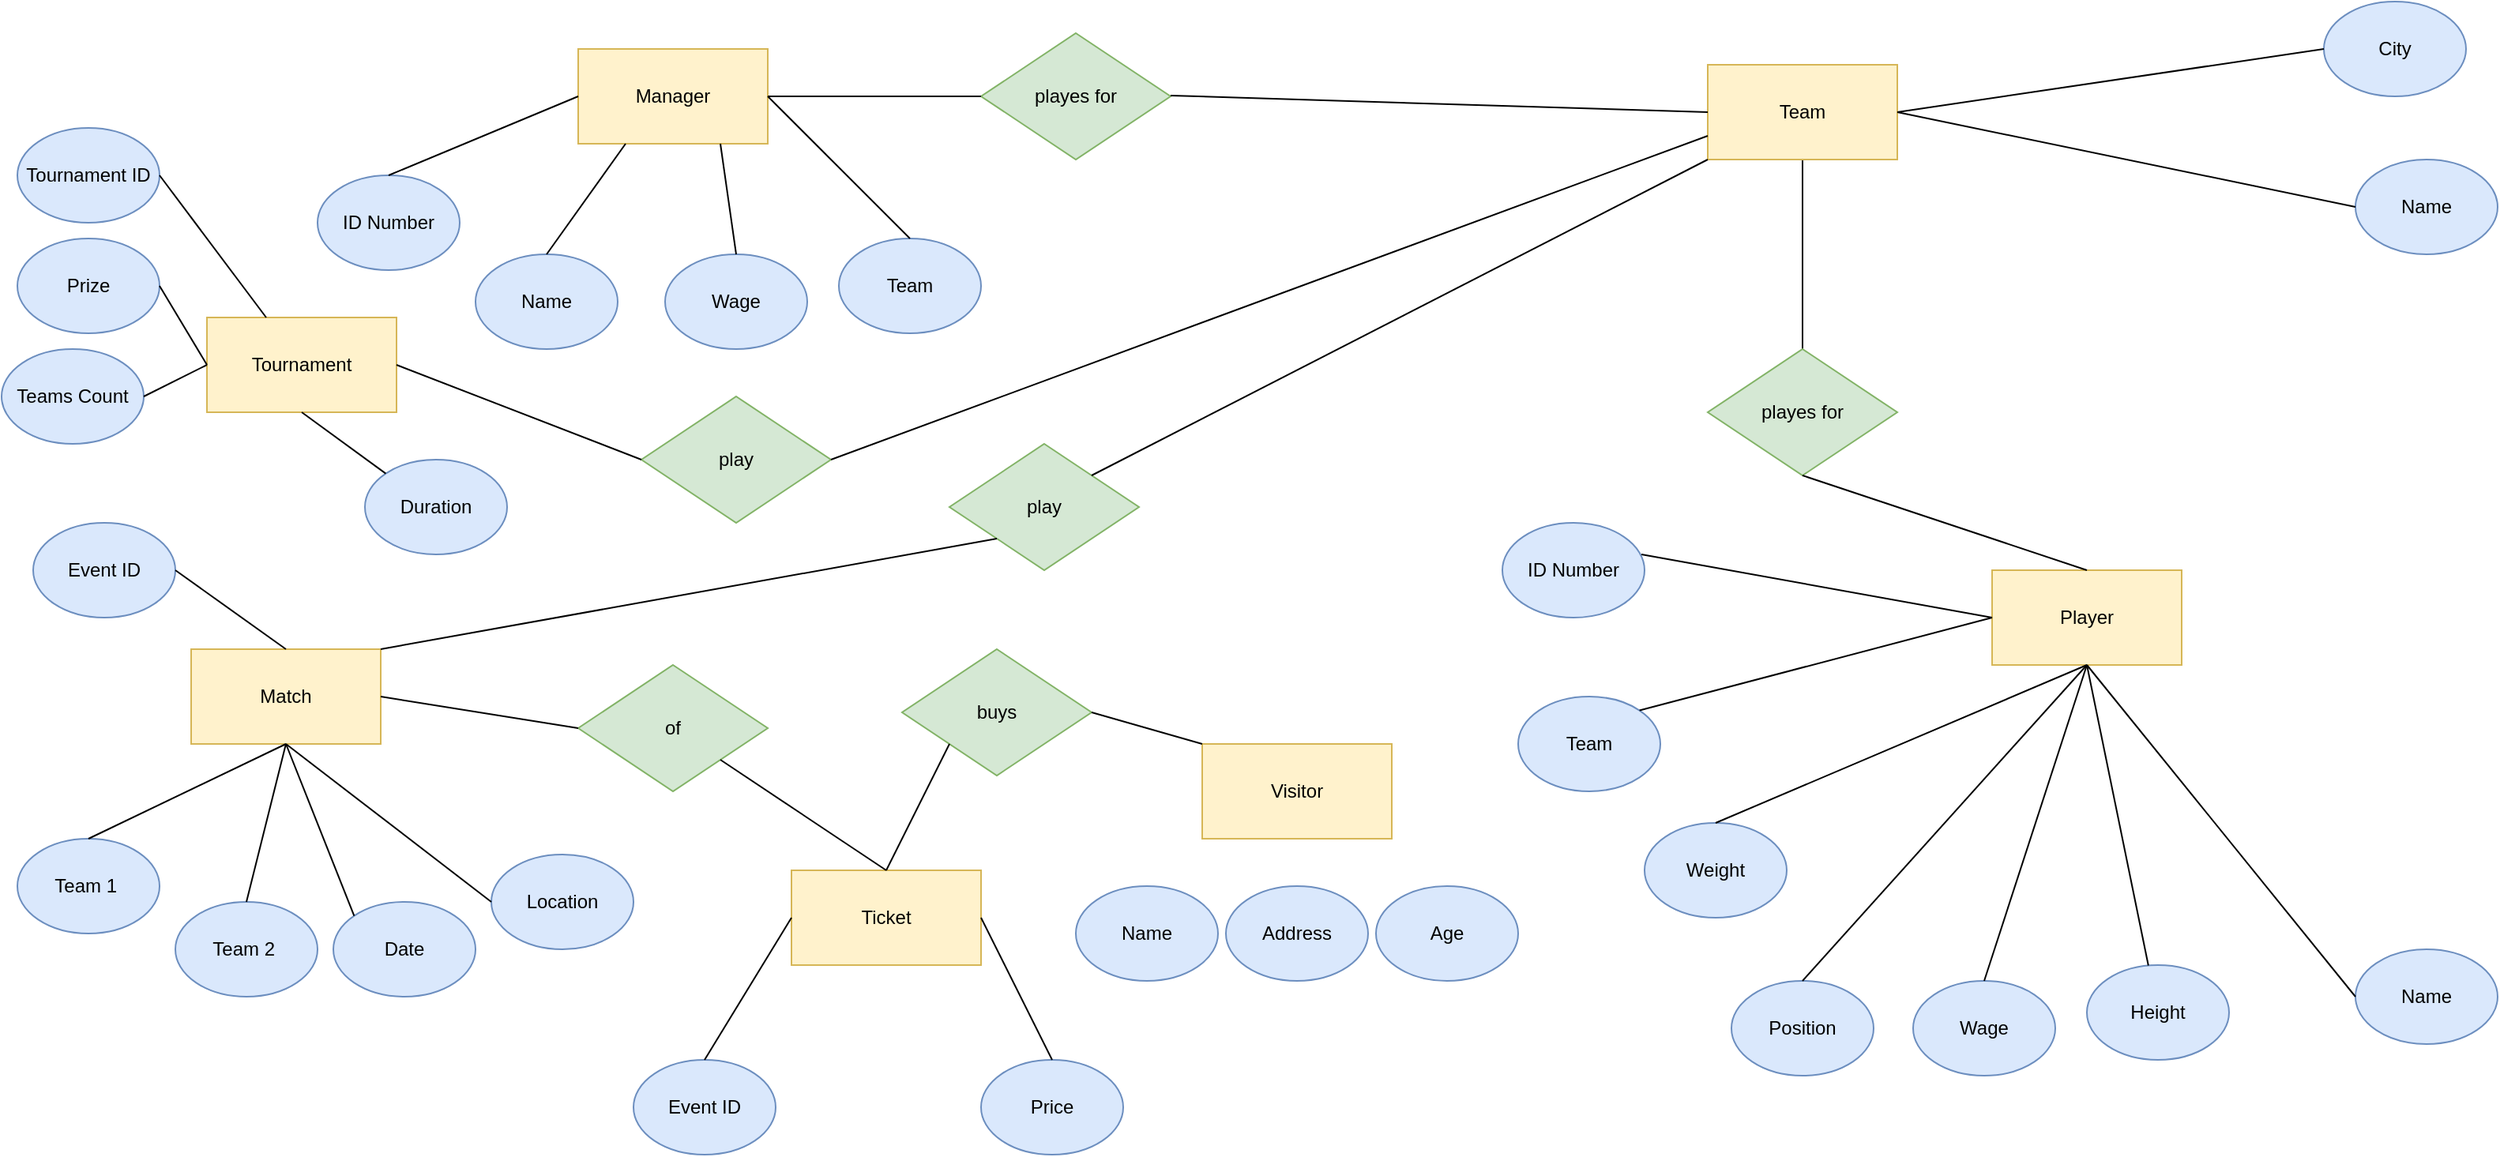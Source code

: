 <mxfile version="20.3.0" type="device"><diagram id="ygCyIAGL6WA9mk4CMVkt" name="Page-1"><mxGraphModel dx="2272" dy="865" grid="1" gridSize="10" guides="1" tooltips="1" connect="1" arrows="1" fold="1" page="1" pageScale="1" pageWidth="850" pageHeight="1100" math="0" shadow="0"><root><mxCell id="0"/><mxCell id="1" parent="0"/><mxCell id="O3fqLri64Uki2dP7jlco-20" style="edgeStyle=orthogonalEdgeStyle;rounded=0;orthogonalLoop=1;jettySize=auto;html=1;endArrow=none;endFill=0;" parent="1" source="O3fqLri64Uki2dP7jlco-9" target="O3fqLri64Uki2dP7jlco-18" edge="1"><mxGeometry relative="1" as="geometry"/></mxCell><mxCell id="O3fqLri64Uki2dP7jlco-9" value="Team" style="rounded=0;whiteSpace=wrap;html=1;fillColor=#fff2cc;strokeColor=#d6b656;" parent="1" vertex="1"><mxGeometry x="230" y="50" width="120" height="60" as="geometry"/></mxCell><mxCell id="O3fqLri64Uki2dP7jlco-11" value="City" style="ellipse;whiteSpace=wrap;html=1;fillColor=#dae8fc;strokeColor=#6c8ebf;" parent="1" vertex="1"><mxGeometry x="620" y="10" width="90" height="60" as="geometry"/></mxCell><mxCell id="O3fqLri64Uki2dP7jlco-12" value="Name" style="ellipse;whiteSpace=wrap;html=1;fillColor=#dae8fc;strokeColor=#6c8ebf;" parent="1" vertex="1"><mxGeometry x="640" y="110" width="90" height="60" as="geometry"/></mxCell><mxCell id="O3fqLri64Uki2dP7jlco-15" value="" style="endArrow=none;html=1;rounded=0;entryX=0;entryY=0.5;entryDx=0;entryDy=0;exitX=1;exitY=0.5;exitDx=0;exitDy=0;" parent="1" source="O3fqLri64Uki2dP7jlco-9" target="O3fqLri64Uki2dP7jlco-11" edge="1"><mxGeometry width="50" height="50" relative="1" as="geometry"><mxPoint x="400" y="360" as="sourcePoint"/><mxPoint x="450" y="310" as="targetPoint"/></mxGeometry></mxCell><mxCell id="O3fqLri64Uki2dP7jlco-16" value="" style="endArrow=none;html=1;rounded=0;exitX=1;exitY=0.5;exitDx=0;exitDy=0;entryX=0;entryY=0.5;entryDx=0;entryDy=0;" parent="1" source="O3fqLri64Uki2dP7jlco-9" target="O3fqLri64Uki2dP7jlco-12" edge="1"><mxGeometry width="50" height="50" relative="1" as="geometry"><mxPoint x="400" y="360" as="sourcePoint"/><mxPoint x="450" y="310" as="targetPoint"/></mxGeometry></mxCell><mxCell id="O3fqLri64Uki2dP7jlco-17" value="Player" style="rounded=0;whiteSpace=wrap;html=1;fillColor=#fff2cc;strokeColor=#d6b656;" parent="1" vertex="1"><mxGeometry x="410" y="370" width="120" height="60" as="geometry"/></mxCell><mxCell id="O3fqLri64Uki2dP7jlco-18" value="playes for" style="rhombus;whiteSpace=wrap;html=1;fillColor=#d5e8d4;strokeColor=#82b366;" parent="1" vertex="1"><mxGeometry x="230" y="230" width="120" height="80" as="geometry"/></mxCell><mxCell id="O3fqLri64Uki2dP7jlco-19" value="" style="endArrow=none;html=1;rounded=0;entryX=0.5;entryY=1;entryDx=0;entryDy=0;exitX=0.5;exitY=0;exitDx=0;exitDy=0;" parent="1" source="O3fqLri64Uki2dP7jlco-17" target="O3fqLri64Uki2dP7jlco-18" edge="1"><mxGeometry width="50" height="50" relative="1" as="geometry"><mxPoint x="400" y="360" as="sourcePoint"/><mxPoint x="450" y="310" as="targetPoint"/></mxGeometry></mxCell><mxCell id="O3fqLri64Uki2dP7jlco-21" value="ID Number" style="ellipse;whiteSpace=wrap;html=1;fillColor=#dae8fc;strokeColor=#6c8ebf;" parent="1" vertex="1"><mxGeometry x="100" y="340" width="90" height="60" as="geometry"/></mxCell><mxCell id="O3fqLri64Uki2dP7jlco-22" value="Team" style="ellipse;whiteSpace=wrap;html=1;fillColor=#dae8fc;strokeColor=#6c8ebf;" parent="1" vertex="1"><mxGeometry x="110" y="450" width="90" height="60" as="geometry"/></mxCell><mxCell id="O3fqLri64Uki2dP7jlco-23" value="Position" style="ellipse;whiteSpace=wrap;html=1;fillColor=#dae8fc;strokeColor=#6c8ebf;" parent="1" vertex="1"><mxGeometry x="245" y="630" width="90" height="60" as="geometry"/></mxCell><mxCell id="O3fqLri64Uki2dP7jlco-24" value="Weight" style="ellipse;whiteSpace=wrap;html=1;fillColor=#dae8fc;strokeColor=#6c8ebf;" parent="1" vertex="1"><mxGeometry x="190" y="530" width="90" height="60" as="geometry"/></mxCell><mxCell id="O3fqLri64Uki2dP7jlco-25" value="Height" style="ellipse;whiteSpace=wrap;html=1;fillColor=#dae8fc;strokeColor=#6c8ebf;" parent="1" vertex="1"><mxGeometry x="470" y="620" width="90" height="60" as="geometry"/></mxCell><mxCell id="O3fqLri64Uki2dP7jlco-26" value="Wage" style="ellipse;whiteSpace=wrap;html=1;fillColor=#dae8fc;strokeColor=#6c8ebf;" parent="1" vertex="1"><mxGeometry x="360" y="630" width="90" height="60" as="geometry"/></mxCell><mxCell id="O3fqLri64Uki2dP7jlco-27" value="Name" style="ellipse;whiteSpace=wrap;html=1;fillColor=#dae8fc;strokeColor=#6c8ebf;" parent="1" vertex="1"><mxGeometry x="640" y="610" width="90" height="60" as="geometry"/></mxCell><mxCell id="O3fqLri64Uki2dP7jlco-28" value="" style="endArrow=none;html=1;rounded=0;entryX=0;entryY=0.5;entryDx=0;entryDy=0;exitX=0.5;exitY=1;exitDx=0;exitDy=0;" parent="1" source="O3fqLri64Uki2dP7jlco-17" target="O3fqLri64Uki2dP7jlco-27" edge="1"><mxGeometry width="50" height="50" relative="1" as="geometry"><mxPoint x="400" y="360" as="sourcePoint"/><mxPoint x="450" y="310" as="targetPoint"/></mxGeometry></mxCell><mxCell id="O3fqLri64Uki2dP7jlco-29" value="" style="endArrow=none;html=1;rounded=0;entryX=0.5;entryY=1;entryDx=0;entryDy=0;exitX=0.5;exitY=0;exitDx=0;exitDy=0;" parent="1" source="O3fqLri64Uki2dP7jlco-23" target="O3fqLri64Uki2dP7jlco-17" edge="1"><mxGeometry width="50" height="50" relative="1" as="geometry"><mxPoint x="160" y="410" as="sourcePoint"/><mxPoint x="220" y="410" as="targetPoint"/></mxGeometry></mxCell><mxCell id="O3fqLri64Uki2dP7jlco-30" value="" style="endArrow=none;html=1;rounded=0;entryX=0.978;entryY=0.333;entryDx=0;entryDy=0;exitX=0;exitY=0.5;exitDx=0;exitDy=0;entryPerimeter=0;" parent="1" source="O3fqLri64Uki2dP7jlco-17" target="O3fqLri64Uki2dP7jlco-21" edge="1"><mxGeometry width="50" height="50" relative="1" as="geometry"><mxPoint x="165" y="480" as="sourcePoint"/><mxPoint x="100" y="440" as="targetPoint"/></mxGeometry></mxCell><mxCell id="O3fqLri64Uki2dP7jlco-31" value="" style="endArrow=none;html=1;rounded=0;entryX=1;entryY=0;entryDx=0;entryDy=0;exitX=0;exitY=0.5;exitDx=0;exitDy=0;" parent="1" source="O3fqLri64Uki2dP7jlco-17" target="O3fqLri64Uki2dP7jlco-22" edge="1"><mxGeometry width="50" height="50" relative="1" as="geometry"><mxPoint x="90" y="430" as="sourcePoint"/><mxPoint x="55" y="480" as="targetPoint"/></mxGeometry></mxCell><mxCell id="O3fqLri64Uki2dP7jlco-32" value="" style="endArrow=none;html=1;rounded=0;entryX=0.5;entryY=0;entryDx=0;entryDy=0;exitX=0.5;exitY=1;exitDx=0;exitDy=0;" parent="1" source="O3fqLri64Uki2dP7jlco-17" target="O3fqLri64Uki2dP7jlco-24" edge="1"><mxGeometry width="50" height="50" relative="1" as="geometry"><mxPoint x="100" y="440" as="sourcePoint"/><mxPoint x="55" y="560" as="targetPoint"/></mxGeometry></mxCell><mxCell id="O3fqLri64Uki2dP7jlco-33" value="" style="endArrow=none;html=1;rounded=0;entryX=0.5;entryY=0;entryDx=0;entryDy=0;exitX=0.5;exitY=1;exitDx=0;exitDy=0;" parent="1" source="O3fqLri64Uki2dP7jlco-17" target="O3fqLri64Uki2dP7jlco-26" edge="1"><mxGeometry width="50" height="50" relative="1" as="geometry"><mxPoint x="100" y="440" as="sourcePoint"/><mxPoint x="165" y="560" as="targetPoint"/></mxGeometry></mxCell><mxCell id="O3fqLri64Uki2dP7jlco-34" value="" style="endArrow=none;html=1;rounded=0;exitX=0.5;exitY=1;exitDx=0;exitDy=0;" parent="1" source="O3fqLri64Uki2dP7jlco-17" target="O3fqLri64Uki2dP7jlco-25" edge="1"><mxGeometry width="50" height="50" relative="1" as="geometry"><mxPoint x="100" y="440" as="sourcePoint"/><mxPoint x="275" y="560" as="targetPoint"/></mxGeometry></mxCell><mxCell id="O3fqLri64Uki2dP7jlco-36" value="Manager" style="rounded=0;whiteSpace=wrap;html=1;fillColor=#fff2cc;strokeColor=#d6b656;" parent="1" vertex="1"><mxGeometry x="-485" y="40" width="120" height="60" as="geometry"/></mxCell><mxCell id="O3fqLri64Uki2dP7jlco-37" value="ID Number" style="ellipse;whiteSpace=wrap;html=1;fillColor=#dae8fc;strokeColor=#6c8ebf;" parent="1" vertex="1"><mxGeometry x="-650" y="120" width="90" height="60" as="geometry"/></mxCell><mxCell id="O3fqLri64Uki2dP7jlco-38" value="" style="endArrow=none;html=1;rounded=0;entryX=0.5;entryY=0;entryDx=0;entryDy=0;exitX=0;exitY=0.5;exitDx=0;exitDy=0;" parent="1" source="O3fqLri64Uki2dP7jlco-36" target="O3fqLri64Uki2dP7jlco-37" edge="1"><mxGeometry width="50" height="50" relative="1" as="geometry"><mxPoint x="50" y="390" as="sourcePoint"/><mxPoint x="-121.98" y="379.98" as="targetPoint"/></mxGeometry></mxCell><mxCell id="O3fqLri64Uki2dP7jlco-39" value="Name" style="ellipse;whiteSpace=wrap;html=1;fillColor=#dae8fc;strokeColor=#6c8ebf;" parent="1" vertex="1"><mxGeometry x="-550" y="170" width="90" height="60" as="geometry"/></mxCell><mxCell id="O3fqLri64Uki2dP7jlco-40" value="" style="endArrow=none;html=1;rounded=0;exitX=0.5;exitY=0;exitDx=0;exitDy=0;entryX=0.25;entryY=1;entryDx=0;entryDy=0;" parent="1" source="O3fqLri64Uki2dP7jlco-39" target="O3fqLri64Uki2dP7jlco-36" edge="1"><mxGeometry width="50" height="50" relative="1" as="geometry"><mxPoint x="-210" y="360" as="sourcePoint"/><mxPoint x="-160" y="310" as="targetPoint"/></mxGeometry></mxCell><mxCell id="O3fqLri64Uki2dP7jlco-41" value="Wage" style="ellipse;whiteSpace=wrap;html=1;fillColor=#dae8fc;strokeColor=#6c8ebf;" parent="1" vertex="1"><mxGeometry x="-430" y="170" width="90" height="60" as="geometry"/></mxCell><mxCell id="O3fqLri64Uki2dP7jlco-42" value="" style="endArrow=none;html=1;rounded=0;exitX=0.5;exitY=0;exitDx=0;exitDy=0;entryX=0.75;entryY=1;entryDx=0;entryDy=0;" parent="1" source="O3fqLri64Uki2dP7jlco-41" target="O3fqLri64Uki2dP7jlco-36" edge="1"><mxGeometry width="50" height="50" relative="1" as="geometry"><mxPoint x="-210" y="360" as="sourcePoint"/><mxPoint x="-160" y="310" as="targetPoint"/></mxGeometry></mxCell><mxCell id="O3fqLri64Uki2dP7jlco-43" value="Team" style="ellipse;whiteSpace=wrap;html=1;fillColor=#dae8fc;strokeColor=#6c8ebf;" parent="1" vertex="1"><mxGeometry x="-320" y="160" width="90" height="60" as="geometry"/></mxCell><mxCell id="O3fqLri64Uki2dP7jlco-44" value="" style="endArrow=none;html=1;rounded=0;entryX=0.5;entryY=0;entryDx=0;entryDy=0;exitX=1;exitY=0.5;exitDx=0;exitDy=0;" parent="1" source="O3fqLri64Uki2dP7jlco-36" target="O3fqLri64Uki2dP7jlco-43" edge="1"><mxGeometry width="50" height="50" relative="1" as="geometry"><mxPoint x="-210" y="360" as="sourcePoint"/><mxPoint x="-160" y="310" as="targetPoint"/></mxGeometry></mxCell><mxCell id="O3fqLri64Uki2dP7jlco-45" value="playes for" style="rhombus;whiteSpace=wrap;html=1;fillColor=#d5e8d4;strokeColor=#82b366;" parent="1" vertex="1"><mxGeometry x="-230" y="30" width="120" height="80" as="geometry"/></mxCell><mxCell id="O3fqLri64Uki2dP7jlco-47" value="" style="endArrow=none;html=1;rounded=0;exitX=1;exitY=0.5;exitDx=0;exitDy=0;entryX=0;entryY=0.5;entryDx=0;entryDy=0;" parent="1" source="O3fqLri64Uki2dP7jlco-36" target="O3fqLri64Uki2dP7jlco-45" edge="1"><mxGeometry width="50" height="50" relative="1" as="geometry"><mxPoint x="-210" y="360" as="sourcePoint"/><mxPoint x="-160" y="310" as="targetPoint"/></mxGeometry></mxCell><mxCell id="O3fqLri64Uki2dP7jlco-48" value="" style="endArrow=none;html=1;rounded=0;exitX=1;exitY=0.5;exitDx=0;exitDy=0;entryX=0;entryY=0.5;entryDx=0;entryDy=0;" parent="1" target="O3fqLri64Uki2dP7jlco-9" edge="1"><mxGeometry width="50" height="50" relative="1" as="geometry"><mxPoint x="-110" y="69.5" as="sourcePoint"/><mxPoint x="-10" y="70" as="targetPoint"/></mxGeometry></mxCell><mxCell id="O3fqLri64Uki2dP7jlco-49" value="Match" style="rounded=0;whiteSpace=wrap;html=1;fillColor=#fff2cc;strokeColor=#d6b656;" parent="1" vertex="1"><mxGeometry x="-730" y="420" width="120" height="60" as="geometry"/></mxCell><mxCell id="O3fqLri64Uki2dP7jlco-50" value="Team 1&amp;nbsp;" style="ellipse;whiteSpace=wrap;html=1;fillColor=#dae8fc;strokeColor=#6c8ebf;" parent="1" vertex="1"><mxGeometry x="-840" y="540" width="90" height="60" as="geometry"/></mxCell><mxCell id="O3fqLri64Uki2dP7jlco-51" value="Team 2&amp;nbsp;" style="ellipse;whiteSpace=wrap;html=1;fillColor=#dae8fc;strokeColor=#6c8ebf;" parent="1" vertex="1"><mxGeometry x="-740" y="580" width="90" height="60" as="geometry"/></mxCell><mxCell id="O3fqLri64Uki2dP7jlco-52" value="Date" style="ellipse;whiteSpace=wrap;html=1;fillColor=#dae8fc;strokeColor=#6c8ebf;" parent="1" vertex="1"><mxGeometry x="-640" y="580" width="90" height="60" as="geometry"/></mxCell><mxCell id="O3fqLri64Uki2dP7jlco-53" value="Location" style="ellipse;whiteSpace=wrap;html=1;fillColor=#dae8fc;strokeColor=#6c8ebf;" parent="1" vertex="1"><mxGeometry x="-540" y="550" width="90" height="60" as="geometry"/></mxCell><mxCell id="O3fqLri64Uki2dP7jlco-54" value="Event ID" style="ellipse;whiteSpace=wrap;html=1;fillColor=#dae8fc;strokeColor=#6c8ebf;" parent="1" vertex="1"><mxGeometry x="-830" y="340" width="90" height="60" as="geometry"/></mxCell><mxCell id="O3fqLri64Uki2dP7jlco-55" value="" style="endArrow=none;html=1;rounded=0;entryX=1;entryY=0.5;entryDx=0;entryDy=0;exitX=0.5;exitY=0;exitDx=0;exitDy=0;" parent="1" source="O3fqLri64Uki2dP7jlco-49" target="O3fqLri64Uki2dP7jlco-54" edge="1"><mxGeometry width="50" height="50" relative="1" as="geometry"><mxPoint x="-530" y="360" as="sourcePoint"/><mxPoint x="-480" y="310" as="targetPoint"/></mxGeometry></mxCell><mxCell id="O3fqLri64Uki2dP7jlco-56" value="" style="endArrow=none;html=1;rounded=0;exitX=0.5;exitY=0;exitDx=0;exitDy=0;entryX=0.5;entryY=1;entryDx=0;entryDy=0;" parent="1" source="O3fqLri64Uki2dP7jlco-50" target="O3fqLri64Uki2dP7jlco-49" edge="1"><mxGeometry width="50" height="50" relative="1" as="geometry"><mxPoint x="-530" y="360" as="sourcePoint"/><mxPoint x="-480" y="310" as="targetPoint"/></mxGeometry></mxCell><mxCell id="O3fqLri64Uki2dP7jlco-57" value="" style="endArrow=none;html=1;rounded=0;exitX=0.5;exitY=0;exitDx=0;exitDy=0;entryX=0.5;entryY=1;entryDx=0;entryDy=0;" parent="1" source="O3fqLri64Uki2dP7jlco-51" target="O3fqLri64Uki2dP7jlco-49" edge="1"><mxGeometry width="50" height="50" relative="1" as="geometry"><mxPoint x="-795" y="420" as="sourcePoint"/><mxPoint x="-710" y="340" as="targetPoint"/></mxGeometry></mxCell><mxCell id="O3fqLri64Uki2dP7jlco-58" value="" style="endArrow=none;html=1;rounded=0;exitX=0;exitY=0;exitDx=0;exitDy=0;entryX=0.5;entryY=1;entryDx=0;entryDy=0;" parent="1" source="O3fqLri64Uki2dP7jlco-52" target="O3fqLri64Uki2dP7jlco-49" edge="1"><mxGeometry width="50" height="50" relative="1" as="geometry"><mxPoint x="-710" y="470" as="sourcePoint"/><mxPoint x="-710" y="340" as="targetPoint"/></mxGeometry></mxCell><mxCell id="O3fqLri64Uki2dP7jlco-59" value="" style="endArrow=none;html=1;rounded=0;exitX=0;exitY=0.5;exitDx=0;exitDy=0;entryX=0.5;entryY=1;entryDx=0;entryDy=0;" parent="1" source="O3fqLri64Uki2dP7jlco-53" target="O3fqLri64Uki2dP7jlco-49" edge="1"><mxGeometry width="50" height="50" relative="1" as="geometry"><mxPoint x="-636.82" y="478.787" as="sourcePoint"/><mxPoint x="-710" y="340" as="targetPoint"/></mxGeometry></mxCell><mxCell id="O3fqLri64Uki2dP7jlco-60" value="Ticket" style="rounded=0;whiteSpace=wrap;html=1;fillColor=#fff2cc;strokeColor=#d6b656;" parent="1" vertex="1"><mxGeometry x="-350" y="560" width="120" height="60" as="geometry"/></mxCell><mxCell id="O3fqLri64Uki2dP7jlco-61" value="Event ID" style="ellipse;whiteSpace=wrap;html=1;fillColor=#dae8fc;strokeColor=#6c8ebf;" parent="1" vertex="1"><mxGeometry x="-450" y="680" width="90" height="60" as="geometry"/></mxCell><mxCell id="O3fqLri64Uki2dP7jlco-62" value="Price" style="ellipse;whiteSpace=wrap;html=1;fillColor=#dae8fc;strokeColor=#6c8ebf;" parent="1" vertex="1"><mxGeometry x="-230" y="680" width="90" height="60" as="geometry"/></mxCell><mxCell id="O3fqLri64Uki2dP7jlco-63" value="" style="endArrow=none;html=1;rounded=0;exitX=0.5;exitY=0;exitDx=0;exitDy=0;entryX=0;entryY=0.5;entryDx=0;entryDy=0;" parent="1" source="O3fqLri64Uki2dP7jlco-61" target="O3fqLri64Uki2dP7jlco-60" edge="1"><mxGeometry width="50" height="50" relative="1" as="geometry"><mxPoint x="-420" y="360" as="sourcePoint"/><mxPoint x="-370" y="310" as="targetPoint"/></mxGeometry></mxCell><mxCell id="O3fqLri64Uki2dP7jlco-64" value="" style="endArrow=none;html=1;rounded=0;exitX=0.5;exitY=0;exitDx=0;exitDy=0;entryX=1;entryY=0.5;entryDx=0;entryDy=0;" parent="1" source="O3fqLri64Uki2dP7jlco-62" target="O3fqLri64Uki2dP7jlco-60" edge="1"><mxGeometry width="50" height="50" relative="1" as="geometry"><mxPoint x="-625" y="590" as="sourcePoint"/><mxPoint x="-550" y="580" as="targetPoint"/></mxGeometry></mxCell><mxCell id="O3fqLri64Uki2dP7jlco-66" value="of" style="rhombus;whiteSpace=wrap;html=1;fillColor=#d5e8d4;strokeColor=#82b366;" parent="1" vertex="1"><mxGeometry x="-485" y="430" width="120" height="80" as="geometry"/></mxCell><mxCell id="O3fqLri64Uki2dP7jlco-67" value="" style="endArrow=none;html=1;rounded=0;exitX=1;exitY=0.5;exitDx=0;exitDy=0;entryX=0;entryY=0.5;entryDx=0;entryDy=0;" parent="1" source="O3fqLri64Uki2dP7jlco-49" target="O3fqLri64Uki2dP7jlco-66" edge="1"><mxGeometry width="50" height="50" relative="1" as="geometry"><mxPoint x="-130" y="260" as="sourcePoint"/><mxPoint x="-80" y="210" as="targetPoint"/></mxGeometry></mxCell><mxCell id="O3fqLri64Uki2dP7jlco-68" value="" style="endArrow=none;html=1;rounded=0;exitX=1;exitY=1;exitDx=0;exitDy=0;entryX=0.5;entryY=0;entryDx=0;entryDy=0;" parent="1" source="O3fqLri64Uki2dP7jlco-66" target="O3fqLri64Uki2dP7jlco-60" edge="1"><mxGeometry width="50" height="50" relative="1" as="geometry"><mxPoint x="-600" y="460" as="sourcePoint"/><mxPoint x="-470" y="490" as="targetPoint"/></mxGeometry></mxCell><mxCell id="O3fqLri64Uki2dP7jlco-69" value="play" style="rhombus;whiteSpace=wrap;html=1;fillColor=#d5e8d4;strokeColor=#82b366;" parent="1" vertex="1"><mxGeometry x="-250" y="290" width="120" height="80" as="geometry"/></mxCell><mxCell id="O3fqLri64Uki2dP7jlco-70" value="" style="endArrow=none;html=1;rounded=0;exitX=1;exitY=0;exitDx=0;exitDy=0;entryX=0;entryY=1;entryDx=0;entryDy=0;" parent="1" source="O3fqLri64Uki2dP7jlco-69" target="O3fqLri64Uki2dP7jlco-9" edge="1"><mxGeometry width="50" height="50" relative="1" as="geometry"><mxPoint x="-130" y="260" as="sourcePoint"/><mxPoint x="-80" y="210" as="targetPoint"/></mxGeometry></mxCell><mxCell id="O3fqLri64Uki2dP7jlco-71" value="" style="endArrow=none;html=1;rounded=0;exitX=0;exitY=1;exitDx=0;exitDy=0;entryX=1;entryY=0;entryDx=0;entryDy=0;" parent="1" source="O3fqLri64Uki2dP7jlco-69" target="O3fqLri64Uki2dP7jlco-49" edge="1"><mxGeometry width="50" height="50" relative="1" as="geometry"><mxPoint x="-140" y="300" as="sourcePoint"/><mxPoint x="240" y="120" as="targetPoint"/></mxGeometry></mxCell><mxCell id="O3fqLri64Uki2dP7jlco-72" value="Visitor" style="rounded=0;whiteSpace=wrap;html=1;fillColor=#fff2cc;strokeColor=#d6b656;" parent="1" vertex="1"><mxGeometry x="-90" y="480" width="120" height="60" as="geometry"/></mxCell><mxCell id="O3fqLri64Uki2dP7jlco-73" value="Name" style="ellipse;whiteSpace=wrap;html=1;fillColor=#dae8fc;strokeColor=#6c8ebf;" parent="1" vertex="1"><mxGeometry x="-170" y="570" width="90" height="60" as="geometry"/></mxCell><mxCell id="O3fqLri64Uki2dP7jlco-74" value="Address" style="ellipse;whiteSpace=wrap;html=1;fillColor=#dae8fc;strokeColor=#6c8ebf;" parent="1" vertex="1"><mxGeometry x="-75" y="570" width="90" height="60" as="geometry"/></mxCell><mxCell id="O3fqLri64Uki2dP7jlco-75" value="Age" style="ellipse;whiteSpace=wrap;html=1;fillColor=#dae8fc;strokeColor=#6c8ebf;" parent="1" vertex="1"><mxGeometry x="20" y="570" width="90" height="60" as="geometry"/></mxCell><mxCell id="O3fqLri64Uki2dP7jlco-76" value="buys" style="rhombus;whiteSpace=wrap;html=1;fillColor=#d5e8d4;strokeColor=#82b366;" parent="1" vertex="1"><mxGeometry x="-280" y="420" width="120" height="80" as="geometry"/></mxCell><mxCell id="O3fqLri64Uki2dP7jlco-77" value="" style="endArrow=none;html=1;rounded=0;entryX=0;entryY=0;entryDx=0;entryDy=0;exitX=1;exitY=0.5;exitDx=0;exitDy=0;" parent="1" source="O3fqLri64Uki2dP7jlco-76" target="O3fqLri64Uki2dP7jlco-72" edge="1"><mxGeometry width="50" height="50" relative="1" as="geometry"><mxPoint x="-200" y="470" as="sourcePoint"/><mxPoint x="-150" y="420" as="targetPoint"/></mxGeometry></mxCell><mxCell id="O3fqLri64Uki2dP7jlco-78" value="" style="endArrow=none;html=1;rounded=0;entryX=0.5;entryY=0;entryDx=0;entryDy=0;exitX=0;exitY=1;exitDx=0;exitDy=0;" parent="1" source="O3fqLri64Uki2dP7jlco-76" target="O3fqLri64Uki2dP7jlco-60" edge="1"><mxGeometry width="50" height="50" relative="1" as="geometry"><mxPoint x="-150" y="470" as="sourcePoint"/><mxPoint x="-80" y="490" as="targetPoint"/></mxGeometry></mxCell><mxCell id="kweVpIK5g3VkY2ALpAao-1" value="Tournament" style="rounded=0;whiteSpace=wrap;html=1;fillColor=#fff2cc;strokeColor=#d6b656;" vertex="1" parent="1"><mxGeometry x="-720" y="210" width="120" height="60" as="geometry"/></mxCell><mxCell id="kweVpIK5g3VkY2ALpAao-2" value="Tournament ID" style="ellipse;whiteSpace=wrap;html=1;fillColor=#dae8fc;strokeColor=#6c8ebf;" vertex="1" parent="1"><mxGeometry x="-840" y="90" width="90" height="60" as="geometry"/></mxCell><mxCell id="kweVpIK5g3VkY2ALpAao-3" value="Prize" style="ellipse;whiteSpace=wrap;html=1;fillColor=#dae8fc;strokeColor=#6c8ebf;" vertex="1" parent="1"><mxGeometry x="-840" y="160" width="90" height="60" as="geometry"/></mxCell><mxCell id="kweVpIK5g3VkY2ALpAao-4" value="Teams Count" style="ellipse;whiteSpace=wrap;html=1;fillColor=#dae8fc;strokeColor=#6c8ebf;" vertex="1" parent="1"><mxGeometry x="-850" y="230" width="90" height="60" as="geometry"/></mxCell><mxCell id="kweVpIK5g3VkY2ALpAao-5" value="Duration" style="ellipse;whiteSpace=wrap;html=1;fillColor=#dae8fc;strokeColor=#6c8ebf;" vertex="1" parent="1"><mxGeometry x="-620" y="300" width="90" height="60" as="geometry"/></mxCell><mxCell id="kweVpIK5g3VkY2ALpAao-6" value="" style="endArrow=none;html=1;rounded=0;entryX=1;entryY=0.5;entryDx=0;entryDy=0;" edge="1" parent="1" source="kweVpIK5g3VkY2ALpAao-1" target="kweVpIK5g3VkY2ALpAao-2"><mxGeometry width="50" height="50" relative="1" as="geometry"><mxPoint x="-475" y="80" as="sourcePoint"/><mxPoint x="-595" y="130" as="targetPoint"/></mxGeometry></mxCell><mxCell id="kweVpIK5g3VkY2ALpAao-7" value="" style="endArrow=none;html=1;rounded=0;entryX=1;entryY=0.5;entryDx=0;entryDy=0;exitX=0;exitY=0.5;exitDx=0;exitDy=0;" edge="1" parent="1" source="kweVpIK5g3VkY2ALpAao-1" target="kweVpIK5g3VkY2ALpAao-3"><mxGeometry width="50" height="50" relative="1" as="geometry"><mxPoint x="-672.5" y="220" as="sourcePoint"/><mxPoint x="-740" y="130" as="targetPoint"/></mxGeometry></mxCell><mxCell id="kweVpIK5g3VkY2ALpAao-8" value="" style="endArrow=none;html=1;rounded=0;entryX=1;entryY=0.5;entryDx=0;entryDy=0;exitX=0;exitY=0.5;exitDx=0;exitDy=0;" edge="1" parent="1" source="kweVpIK5g3VkY2ALpAao-1" target="kweVpIK5g3VkY2ALpAao-4"><mxGeometry width="50" height="50" relative="1" as="geometry"><mxPoint x="-710" y="250" as="sourcePoint"/><mxPoint x="-740" y="200" as="targetPoint"/></mxGeometry></mxCell><mxCell id="kweVpIK5g3VkY2ALpAao-9" value="" style="endArrow=none;html=1;rounded=0;entryX=0;entryY=0;entryDx=0;entryDy=0;exitX=0.5;exitY=1;exitDx=0;exitDy=0;" edge="1" parent="1" source="kweVpIK5g3VkY2ALpAao-1" target="kweVpIK5g3VkY2ALpAao-5"><mxGeometry width="50" height="50" relative="1" as="geometry"><mxPoint x="-710" y="250" as="sourcePoint"/><mxPoint x="-750" y="270" as="targetPoint"/></mxGeometry></mxCell><mxCell id="kweVpIK5g3VkY2ALpAao-10" value="play" style="rhombus;whiteSpace=wrap;html=1;fillColor=#d5e8d4;strokeColor=#82b366;" vertex="1" parent="1"><mxGeometry x="-445" y="260" width="120" height="80" as="geometry"/></mxCell><mxCell id="kweVpIK5g3VkY2ALpAao-11" value="" style="endArrow=none;html=1;rounded=0;exitX=1;exitY=0.5;exitDx=0;exitDy=0;entryX=0;entryY=0.75;entryDx=0;entryDy=0;" edge="1" parent="1" source="kweVpIK5g3VkY2ALpAao-10" target="O3fqLri64Uki2dP7jlco-9"><mxGeometry width="50" height="50" relative="1" as="geometry"><mxPoint x="-150" y="320" as="sourcePoint"/><mxPoint x="240" y="120" as="targetPoint"/></mxGeometry></mxCell><mxCell id="kweVpIK5g3VkY2ALpAao-12" value="" style="endArrow=none;html=1;rounded=0;exitX=1;exitY=0.5;exitDx=0;exitDy=0;entryX=0;entryY=0.5;entryDx=0;entryDy=0;" edge="1" parent="1" source="kweVpIK5g3VkY2ALpAao-1" target="kweVpIK5g3VkY2ALpAao-10"><mxGeometry width="50" height="50" relative="1" as="geometry"><mxPoint x="-315" y="310" as="sourcePoint"/><mxPoint x="240" y="105" as="targetPoint"/></mxGeometry></mxCell></root></mxGraphModel></diagram></mxfile>